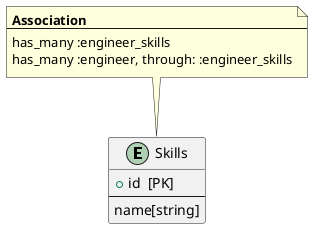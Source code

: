 @startuml skill

entity "Skills" as skill {
  +id  [PK]
  --
  name[string]
}

note top
  **Association**
  --
  has_many :engineer_skills
  has_many :engineer, through: :engineer_skills
end note

@enduml
